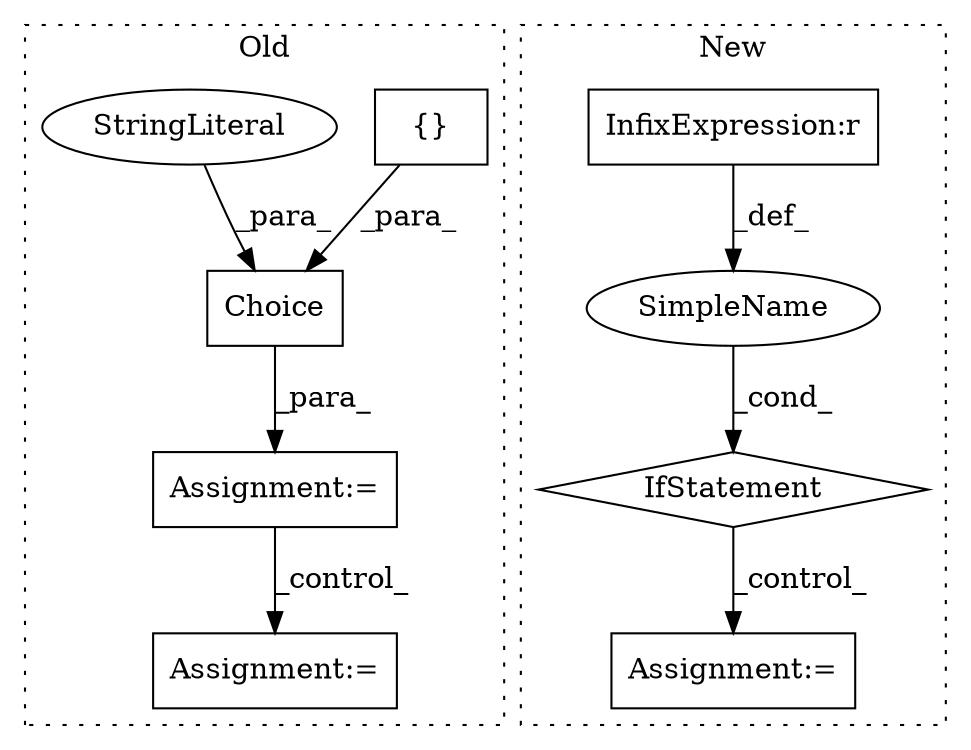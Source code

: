 digraph G {
subgraph cluster0 {
1 [label="Choice" a="32" s="4494,4532" l="7,1" shape="box"];
5 [label="{}" a="4" s="4523,4529" l="1,1" shape="box"];
6 [label="StringLiteral" a="45" s="4501" l="12" shape="ellipse"];
8 [label="Assignment:=" a="7" s="4424,4534" l="53,2" shape="box"];
9 [label="Assignment:=" a="7" s="4555" l="1" shape="box"];
label = "Old";
style="dotted";
}
subgraph cluster1 {
2 [label="IfStatement" a="25" s="5014,5042" l="4,2" shape="diamond"];
3 [label="SimpleName" a="42" s="" l="" shape="ellipse"];
4 [label="Assignment:=" a="7" s="5063" l="1" shape="box"];
7 [label="InfixExpression:r" a="27" s="5028" l="4" shape="box"];
label = "New";
style="dotted";
}
1 -> 8 [label="_para_"];
2 -> 4 [label="_control_"];
3 -> 2 [label="_cond_"];
5 -> 1 [label="_para_"];
6 -> 1 [label="_para_"];
7 -> 3 [label="_def_"];
8 -> 9 [label="_control_"];
}